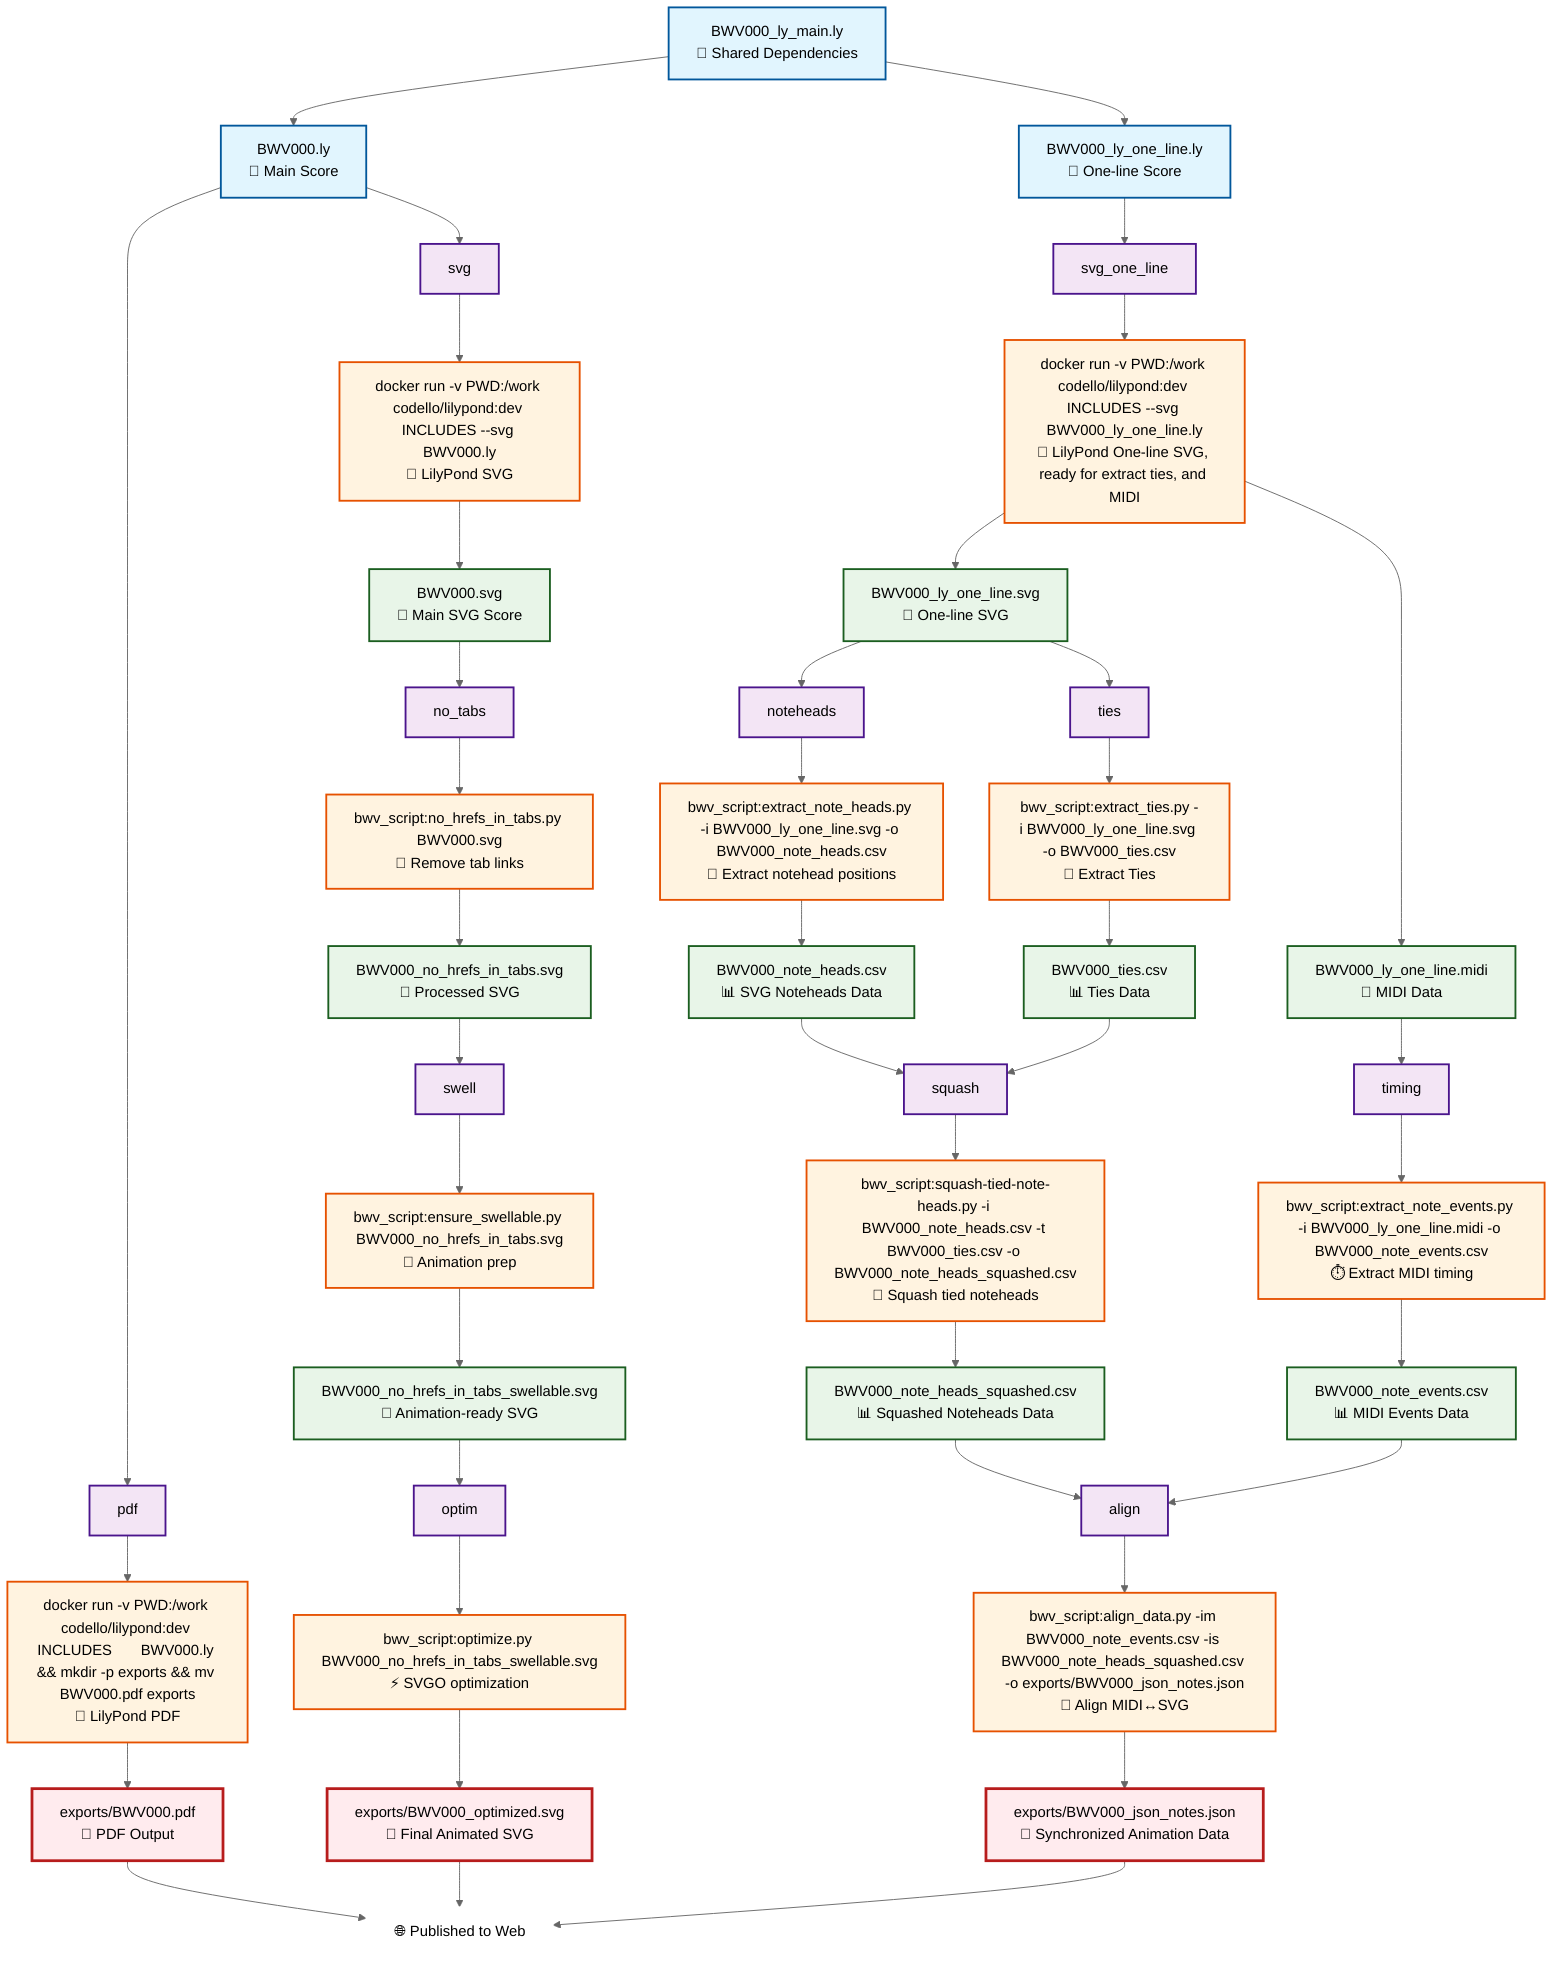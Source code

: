 %%{init: {'theme':'neutral'}}%%
graph TD

%% ============================================================================
%% INPUT NODES
%% ============================================================================
I1[BWV000.ly<br/>📄 Main Score]
I2[BWV000_ly_one_line.ly<br/>📄 One-line Score]
I3[BWV000_ly_main.ly<br/>📄 Shared Dependencies]

%% ============================================================================
%% TASK NODES
%% ============================================================================
T1[pdf]
T2[svg]
T3[svg_one_line]
T4[no_tabs]
T5[swell]
T6[optim]
T7[noteheads]
T8[timing]
T9[align]
T0[ties]
T11[squash]

%% ============================================================================
%% RUNNABLE NODES
%% ============================================================================
R1[docker run -v PWD:/work codello/lilypond:dev INCLUDES       BWV000.ly && mkdir -p exports && mv BWV000.pdf exports<br/>🐳 LilyPond PDF]
R2[docker run -v PWD:/work codello/lilypond:dev INCLUDES --svg BWV000.ly<br/>🐳 LilyPond SVG]
R3[docker run -v PWD:/work codello/lilypond:dev INCLUDES --svg BWV000_ly_one_line.ly<br/>🐳 LilyPond One-line SVG, ready for extract ties, and MIDI]
R4[bwv_script:no_hrefs_in_tabs.py BWV000.svg<br/>🔗 Remove tab links]
R5[bwv_script:ensure_swellable.py BWV000_no_hrefs_in_tabs.svg<br/>🎯 Animation prep]
R6[bwv_script:optimize.py BWV000_no_hrefs_in_tabs_swellable.svg<br/>⚡ SVGO optimization]
R7[bwv_script:extract_note_heads.py -i BWV000_ly_one_line.svg -o BWV000_note_heads.csv<br/>📍 Extract notehead positions]
R8[bwv_script:extract_note_events.py -i BWV000_ly_one_line.midi -o BWV000_note_events.csv<br/>⏱️ Extract MIDI timing]
R9[bwv_script:align_data.py -im BWV000_note_events.csv -is BWV000_note_heads_squashed.csv -o exports/BWV000_json_notes.json<br/>🎯 Align MIDI↔SVG]
R0[bwv_script:extract_ties.py -i BWV000_ly_one_line.svg -o BWV000_ties.csv<br/>🔗 Extract Ties]
R11[bwv_script:squash-tied-note-heads.py -i BWV000_note_heads.csv -t BWV000_ties.csv -o BWV000_note_heads_squashed.csv<br/>🎵 Squash tied noteheads]

%% ============================================================================
%% OUTPUT NODES
%% ============================================================================
O2[BWV000.svg<br/>🎼 Main SVG Score]
O3[BWV000_ly_one_line.svg<br/>🎼 One-line SVG]
O4[BWV000_ly_one_line.midi<br/>🎵 MIDI Data]
O5[BWV000_no_hrefs_in_tabs.svg<br/>🔄 Processed SVG]
O6[BWV000_no_hrefs_in_tabs_swellable.svg<br/>🎯 Animation-ready SVG]
O7[BWV000_note_heads.csv<br/>📊 SVG Noteheads Data]
O8[BWV000_note_events.csv<br/>📊 MIDI Events Data]
O9[BWV000_ties.csv<br/>📊 Ties Data]
O10[BWV000_note_heads_squashed.csv<br/>📊 Squashed Noteheads Data]

%% ============================================================================
%% EXPORT NODES
%% ============================================================================
E3[exports/BWV000.pdf<br/>📑 PDF Output]
E1[exports/BWV000_optimized.svg<br/>🎨 Final Animated SVG]
E2[exports/BWV000_json_notes.json<br/>🎵 Synchronized Animation Data]

%% ============================================================================
%% DEPENDENCY RELATIONSHIPS
%% ============================================================================
%% Shared dependencies
I3 --> I1
I3 --> I2

%% Input to task relationships
I1 --> T1
I1 --> T2
I2 --> T3

%% Task to runnable relationships
T1 --> R1
T2 --> R2
T3 --> R3
T4 --> R4
T5 --> R5
T6 --> R6
T7 --> R7
T8 --> R8
T9 --> R9
T0 --> R0
T11 --> R11

%% Runnable to output relationships
R2 --> O2
R3 --> O3
R3 --> O4
R0 --> O9
R7 --> O7
R8 --> O8
R11 --> O10

%% SVG processing chain
O2 --> T4
R4 --> O5
O5 --> T5
R5 --> O6
O6 --> T6

%% Data extraction parallel branches
O3 --> T7
O3 --> T0
O4 --> T8

%% Squash tied noteheads step
O7 --> T11
O9 --> T11

%% Final data alignment (now uses squashed noteheads)
O10 --> T9
O8 --> T9

%% Final export
R1 --> E3
R6 --> E1
R9 --> E2

%% ============================================================================
%% STYLING
%% ============================================================================
classDef input fill:#e1f5fe,stroke:#01579b,stroke-width:2px
classDef task fill:#f3e5f5,stroke:#4a148c,stroke-width:2px
classDef output fill:#e8f5e8,stroke:#1b5e20,stroke-width:2px
classDef runnable fill:#fff3e0,stroke:#e65100,stroke-width:2px
classDef export fill:#ffebee,stroke:#b71c1c,stroke-width:3px

class I1,I2,I3 input
class T1,T2,T3,T4,T5,T6,T7,T8,T9,T0,T10,T11 task
class O2,O3,O4,O5,O6,O7,O8,O9,O10 output
class R1,R2,R3,R4,R5,R6,R7,R8,R9,R0,R11 runnable
class E3,E1,E2 export

%% ============================================================================
%% BOTTOM ALIGNMENT HACK
%% ============================================================================
T10["🌐 Published to Web"]
style T10 fill:#ffffff,stroke:#ffffff

E1 --> T10
E2 --> T10
E3 --> T10